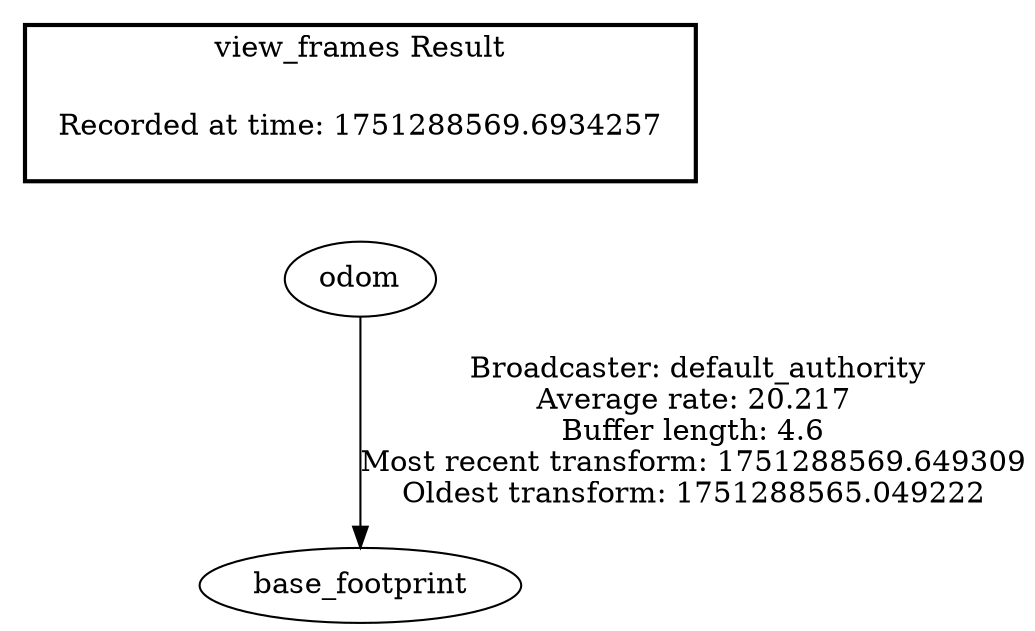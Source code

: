 digraph G {
"odom" -> "base_footprint"[label=" Broadcaster: default_authority\nAverage rate: 20.217\nBuffer length: 4.6\nMost recent transform: 1751288569.649309\nOldest transform: 1751288565.049222\n"];
edge [style=invis];
 subgraph cluster_legend { style=bold; color=black; label ="view_frames Result";
"Recorded at time: 1751288569.6934257"[ shape=plaintext ] ;
}->"odom";
}